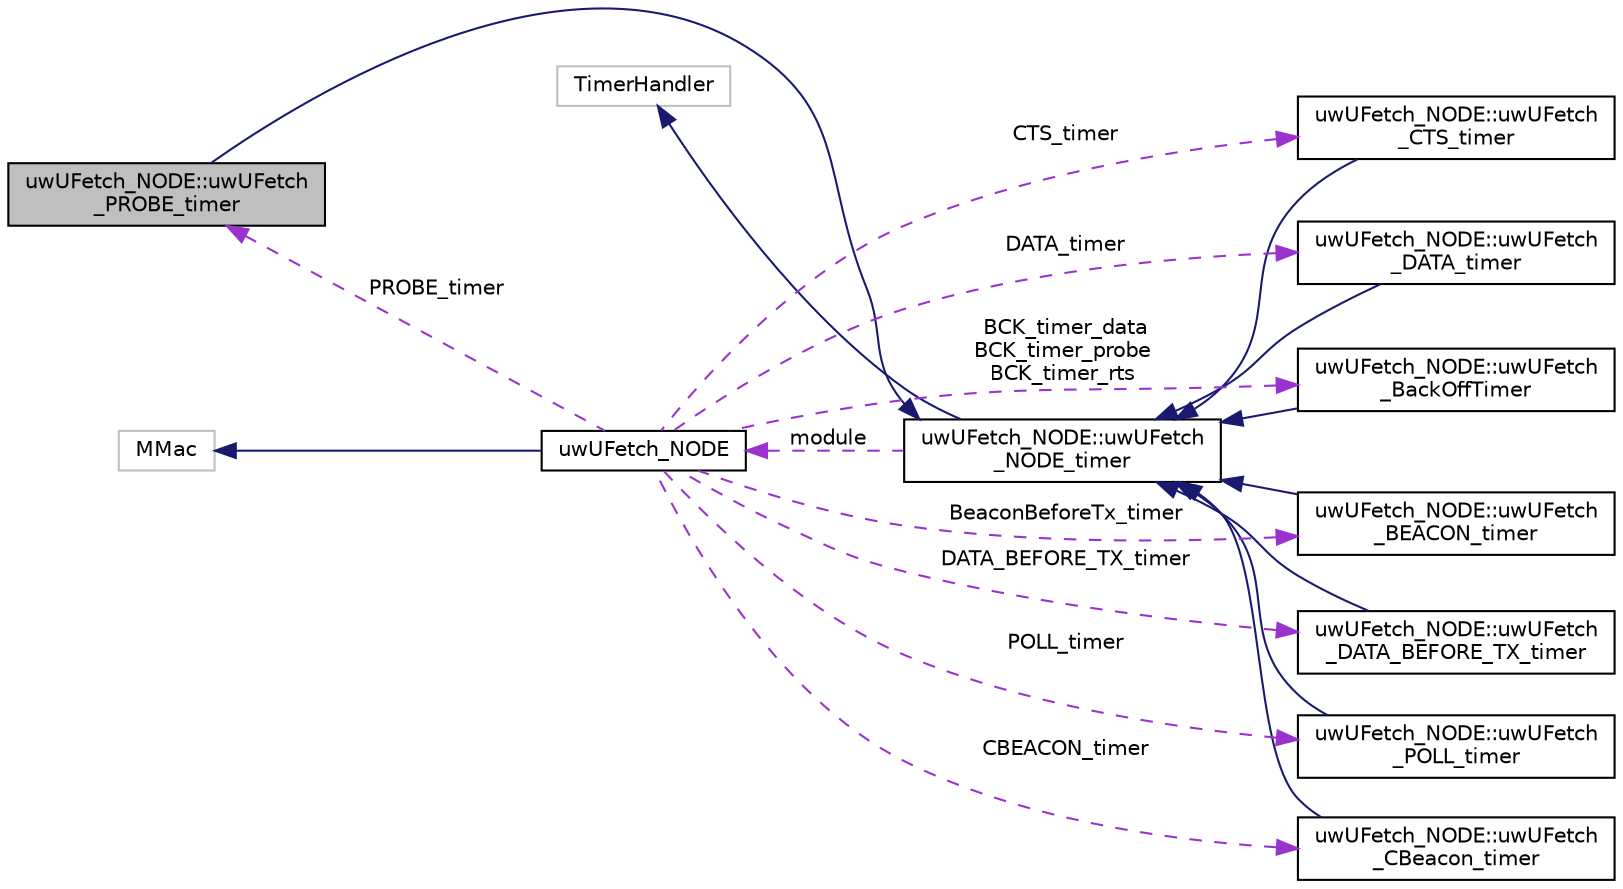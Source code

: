 digraph "uwUFetch_NODE::uwUFetch_PROBE_timer"
{
 // LATEX_PDF_SIZE
  edge [fontname="Helvetica",fontsize="10",labelfontname="Helvetica",labelfontsize="10"];
  node [fontname="Helvetica",fontsize="10",shape=record];
  rankdir="LR";
  Node1 [label="uwUFetch_NODE::uwUFetch\l_PROBE_timer",height=0.2,width=0.4,color="black", fillcolor="grey75", style="filled", fontcolor="black",tooltip="Class inherited the method and variable of uwUFetch_NODE_timer that handle the timer of PROBE packets..."];
  Node2 -> Node1 [dir="back",color="midnightblue",fontsize="10",style="solid",fontname="Helvetica"];
  Node2 [label="uwUFetch_NODE::uwUFetch\l_NODE_timer",height=0.2,width=0.4,color="black", fillcolor="white", style="filled",URL="$classuwUFetch__NODE_1_1uwUFetch__NODE__timer.html",tooltip="Class that handle the timers of SN or HN."];
  Node3 -> Node2 [dir="back",color="midnightblue",fontsize="10",style="solid",fontname="Helvetica"];
  Node3 [label="TimerHandler",height=0.2,width=0.4,color="grey75", fillcolor="white", style="filled",tooltip=" "];
  Node4 -> Node2 [dir="back",color="darkorchid3",fontsize="10",style="dashed",label=" module" ,fontname="Helvetica"];
  Node4 [label="uwUFetch_NODE",height=0.2,width=0.4,color="black", fillcolor="white", style="filled",URL="$classuwUFetch__NODE.html",tooltip=" "];
  Node5 -> Node4 [dir="back",color="midnightblue",fontsize="10",style="solid",fontname="Helvetica"];
  Node5 [label="MMac",height=0.2,width=0.4,color="grey75", fillcolor="white", style="filled",tooltip=" "];
  Node1 -> Node4 [dir="back",color="darkorchid3",fontsize="10",style="dashed",label=" PROBE_timer" ,fontname="Helvetica"];
  Node6 -> Node4 [dir="back",color="darkorchid3",fontsize="10",style="dashed",label=" CBEACON_timer" ,fontname="Helvetica"];
  Node6 [label="uwUFetch_NODE::uwUFetch\l_CBeacon_timer",height=0.2,width=0.4,color="black", fillcolor="white", style="filled",URL="$classuwUFetch__NODE_1_1uwUFetch__CBeacon__timer.html",tooltip="Class inherited the method and variable of uwUFetch_NODE_timer that handle the timer of CBEACON packe..."];
  Node2 -> Node6 [dir="back",color="midnightblue",fontsize="10",style="solid",fontname="Helvetica"];
  Node7 -> Node4 [dir="back",color="darkorchid3",fontsize="10",style="dashed",label=" CTS_timer" ,fontname="Helvetica"];
  Node7 [label="uwUFetch_NODE::uwUFetch\l_CTS_timer",height=0.2,width=0.4,color="black", fillcolor="white", style="filled",URL="$classuwUFetch__NODE_1_1uwUFetch__CTS__timer.html",tooltip="Class inherited the method and variable of uwUFetch_NODE_timer that handle the timer of CTS packets."];
  Node2 -> Node7 [dir="back",color="midnightblue",fontsize="10",style="solid",fontname="Helvetica"];
  Node8 -> Node4 [dir="back",color="darkorchid3",fontsize="10",style="dashed",label=" DATA_BEFORE_TX_timer" ,fontname="Helvetica"];
  Node8 [label="uwUFetch_NODE::uwUFetch\l_DATA_BEFORE_TX_timer",height=0.2,width=0.4,color="black", fillcolor="white", style="filled",URL="$classuwUFetch__NODE_1_1uwUFetch__DATA__BEFORE__TX__timer.html",tooltip="Class inherited the method and variable of uwUFetch_NODE_timer that handle the timer of DATA packets."];
  Node2 -> Node8 [dir="back",color="midnightblue",fontsize="10",style="solid",fontname="Helvetica"];
  Node9 -> Node4 [dir="back",color="darkorchid3",fontsize="10",style="dashed",label=" POLL_timer" ,fontname="Helvetica"];
  Node9 [label="uwUFetch_NODE::uwUFetch\l_POLL_timer",height=0.2,width=0.4,color="black", fillcolor="white", style="filled",URL="$classuwUFetch__NODE_1_1uwUFetch__POLL__timer.html",tooltip="Class inherited the method and variable of uwUFetch_NODE_timer that handle the timer of POLL packets."];
  Node2 -> Node9 [dir="back",color="midnightblue",fontsize="10",style="solid",fontname="Helvetica"];
  Node10 -> Node4 [dir="back",color="darkorchid3",fontsize="10",style="dashed",label=" DATA_timer" ,fontname="Helvetica"];
  Node10 [label="uwUFetch_NODE::uwUFetch\l_DATA_timer",height=0.2,width=0.4,color="black", fillcolor="white", style="filled",URL="$classuwUFetch__NODE_1_1uwUFetch__DATA__timer.html",tooltip="Class inherited the method and variable of uwUFetch_NODE_timer that handle the timer of DATA packets."];
  Node2 -> Node10 [dir="back",color="midnightblue",fontsize="10",style="solid",fontname="Helvetica"];
  Node11 -> Node4 [dir="back",color="darkorchid3",fontsize="10",style="dashed",label=" BeaconBeforeTx_timer" ,fontname="Helvetica"];
  Node11 [label="uwUFetch_NODE::uwUFetch\l_BEACON_timer",height=0.2,width=0.4,color="black", fillcolor="white", style="filled",URL="$classuwUFetch__NODE_1_1uwUFetch__BEACON__timer.html",tooltip="Timer associated to the HN."];
  Node2 -> Node11 [dir="back",color="midnightblue",fontsize="10",style="solid",fontname="Helvetica"];
  Node12 -> Node4 [dir="back",color="darkorchid3",fontsize="10",style="dashed",label=" BCK_timer_data\nBCK_timer_probe\nBCK_timer_rts" ,fontname="Helvetica"];
  Node12 [label="uwUFetch_NODE::uwUFetch\l_BackOffTimer",height=0.2,width=0.4,color="black", fillcolor="white", style="filled",URL="$classuwUFetch__NODE_1_1uwUFetch__BackOffTimer.html",tooltip="Class (inherited from uwUFetch_NODE_Timer) used to handle the time of back-off of the node before tra..."];
  Node2 -> Node12 [dir="back",color="midnightblue",fontsize="10",style="solid",fontname="Helvetica"];
}
